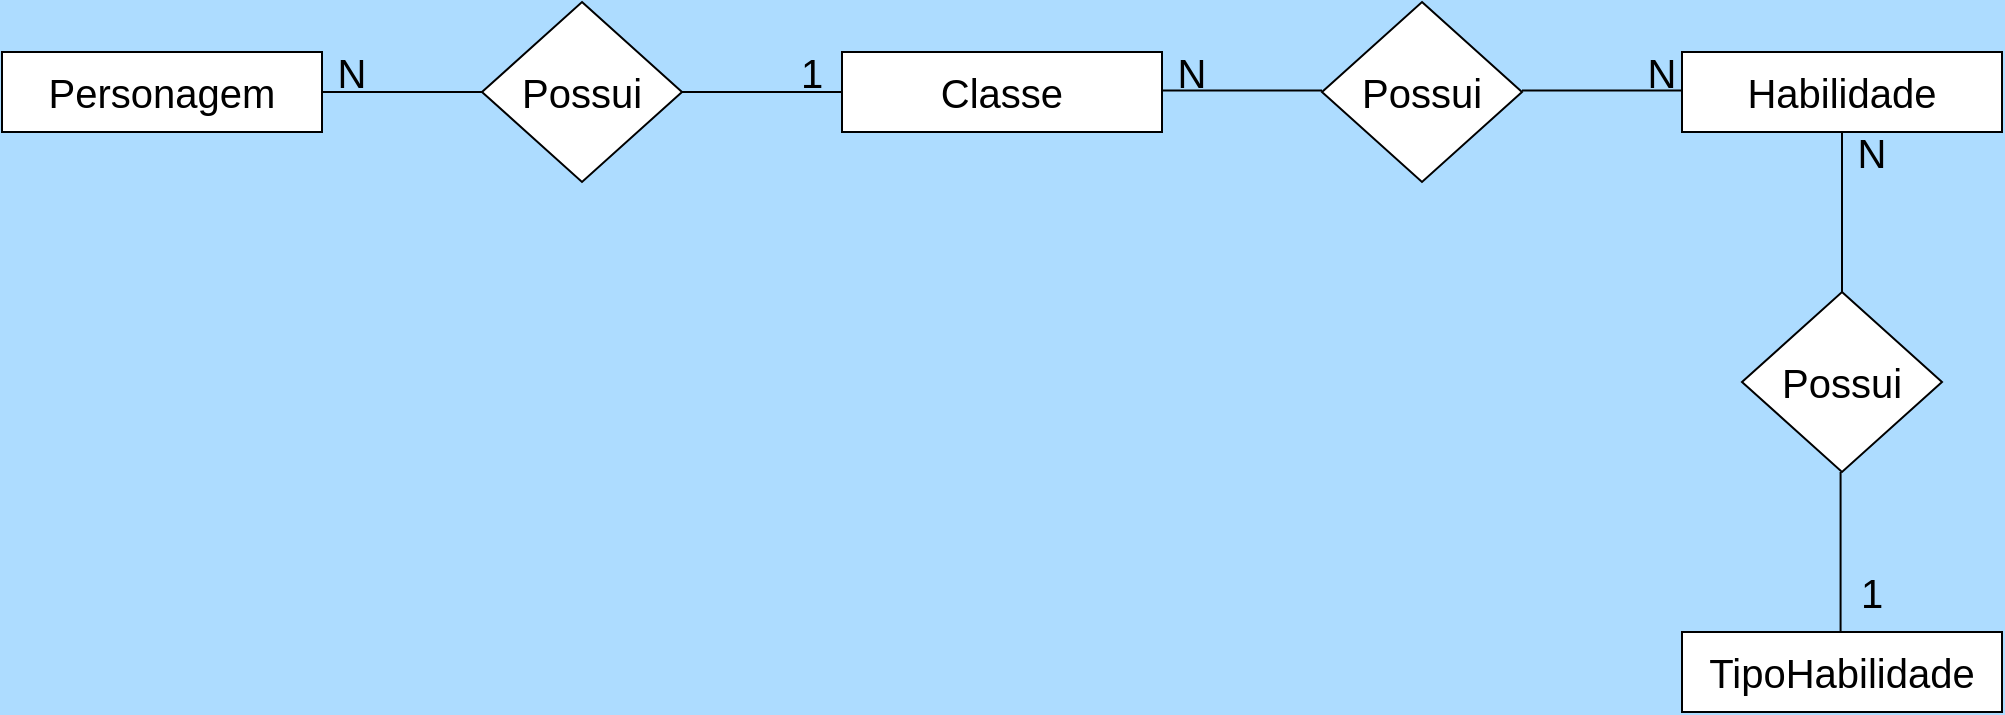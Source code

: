 <mxfile version="14.4.3" type="device"><diagram id="JO1ZYj_QaUOA1YGjQwPd" name="Page-1"><mxGraphModel dx="1021" dy="567" grid="1" gridSize="10" guides="1" tooltips="1" connect="1" arrows="1" fold="1" page="1" pageScale="1" pageWidth="1100" pageHeight="850" background="#ADDCFF" math="0" shadow="0"><root><mxCell id="0"/><mxCell id="1" parent="0"/><mxCell id="zTPzA0d7AtgBLBYXM85y-1" value="&lt;font style=&quot;font-size: 20px&quot;&gt;Personagem&lt;/font&gt;" style="rounded=0;whiteSpace=wrap;html=1;" vertex="1" parent="1"><mxGeometry x="40" y="80" width="160" height="40" as="geometry"/></mxCell><mxCell id="zTPzA0d7AtgBLBYXM85y-2" value="&lt;font style=&quot;font-size: 20px&quot;&gt;Possui&lt;/font&gt;" style="rhombus;whiteSpace=wrap;html=1;" vertex="1" parent="1"><mxGeometry x="280" y="55" width="100" height="90" as="geometry"/></mxCell><mxCell id="zTPzA0d7AtgBLBYXM85y-3" value="&lt;font style=&quot;font-size: 20px&quot;&gt;Classe&lt;/font&gt;" style="rounded=0;whiteSpace=wrap;html=1;" vertex="1" parent="1"><mxGeometry x="460" y="80" width="160" height="40" as="geometry"/></mxCell><mxCell id="zTPzA0d7AtgBLBYXM85y-4" value="&lt;font style=&quot;font-size: 20px&quot;&gt;Possui&lt;/font&gt;" style="rhombus;whiteSpace=wrap;html=1;" vertex="1" parent="1"><mxGeometry x="700" y="55" width="100" height="90" as="geometry"/></mxCell><mxCell id="zTPzA0d7AtgBLBYXM85y-5" value="&lt;font style=&quot;font-size: 20px&quot;&gt;Habilidade&lt;/font&gt;" style="rounded=0;whiteSpace=wrap;html=1;" vertex="1" parent="1"><mxGeometry x="880" y="80" width="160" height="40" as="geometry"/></mxCell><mxCell id="zTPzA0d7AtgBLBYXM85y-6" value="" style="endArrow=none;html=1;exitX=1;exitY=0.5;exitDx=0;exitDy=0;entryX=0;entryY=0.5;entryDx=0;entryDy=0;" edge="1" parent="1" source="zTPzA0d7AtgBLBYXM85y-1" target="zTPzA0d7AtgBLBYXM85y-2"><mxGeometry width="50" height="50" relative="1" as="geometry"><mxPoint x="210" y="210" as="sourcePoint"/><mxPoint x="260" y="160" as="targetPoint"/></mxGeometry></mxCell><mxCell id="zTPzA0d7AtgBLBYXM85y-7" value="" style="endArrow=none;html=1;exitX=1;exitY=0.5;exitDx=0;exitDy=0;entryX=0;entryY=0.5;entryDx=0;entryDy=0;" edge="1" parent="1"><mxGeometry width="50" height="50" relative="1" as="geometry"><mxPoint x="380" y="100" as="sourcePoint"/><mxPoint x="460" y="100" as="targetPoint"/></mxGeometry></mxCell><mxCell id="zTPzA0d7AtgBLBYXM85y-8" value="" style="endArrow=none;html=1;exitX=1;exitY=0.5;exitDx=0;exitDy=0;entryX=0;entryY=0.5;entryDx=0;entryDy=0;" edge="1" parent="1"><mxGeometry width="50" height="50" relative="1" as="geometry"><mxPoint x="620" y="99.29" as="sourcePoint"/><mxPoint x="700" y="99.29" as="targetPoint"/></mxGeometry></mxCell><mxCell id="zTPzA0d7AtgBLBYXM85y-9" value="" style="endArrow=none;html=1;exitX=1;exitY=0.5;exitDx=0;exitDy=0;entryX=0;entryY=0.5;entryDx=0;entryDy=0;" edge="1" parent="1"><mxGeometry width="50" height="50" relative="1" as="geometry"><mxPoint x="800" y="99.29" as="sourcePoint"/><mxPoint x="880" y="99.29" as="targetPoint"/></mxGeometry></mxCell><mxCell id="zTPzA0d7AtgBLBYXM85y-10" value="&lt;font style=&quot;font-size: 20px&quot;&gt;N&lt;/font&gt;" style="text;html=1;strokeColor=none;fillColor=none;align=center;verticalAlign=middle;whiteSpace=wrap;rounded=0;" vertex="1" parent="1"><mxGeometry x="190" y="70" width="50" height="40" as="geometry"/></mxCell><mxCell id="zTPzA0d7AtgBLBYXM85y-11" value="&lt;font style=&quot;font-size: 20px&quot;&gt;N&lt;/font&gt;" style="text;html=1;strokeColor=none;fillColor=none;align=center;verticalAlign=middle;whiteSpace=wrap;rounded=0;" vertex="1" parent="1"><mxGeometry x="830" y="70" width="80" height="40" as="geometry"/></mxCell><mxCell id="zTPzA0d7AtgBLBYXM85y-12" value="&lt;font style=&quot;font-size: 20px&quot;&gt;1&lt;/font&gt;" style="text;html=1;strokeColor=none;fillColor=none;align=center;verticalAlign=middle;whiteSpace=wrap;rounded=0;" vertex="1" parent="1"><mxGeometry x="420" y="70" width="50" height="40" as="geometry"/></mxCell><mxCell id="zTPzA0d7AtgBLBYXM85y-13" value="&lt;font style=&quot;font-size: 20px&quot;&gt;N&lt;/font&gt;" style="text;html=1;strokeColor=none;fillColor=none;align=center;verticalAlign=middle;whiteSpace=wrap;rounded=0;" vertex="1" parent="1"><mxGeometry x="610" y="70" width="50" height="40" as="geometry"/></mxCell><mxCell id="zTPzA0d7AtgBLBYXM85y-16" value="&lt;font style=&quot;font-size: 20px&quot;&gt;Possui&lt;/font&gt;" style="rhombus;whiteSpace=wrap;html=1;" vertex="1" parent="1"><mxGeometry x="910" y="200" width="100" height="90" as="geometry"/></mxCell><mxCell id="zTPzA0d7AtgBLBYXM85y-17" value="&lt;font style=&quot;font-size: 20px&quot;&gt;TipoHabilidade&lt;/font&gt;" style="rounded=0;whiteSpace=wrap;html=1;" vertex="1" parent="1"><mxGeometry x="880" y="370" width="160" height="40" as="geometry"/></mxCell><mxCell id="zTPzA0d7AtgBLBYXM85y-18" value="" style="endArrow=none;html=1;exitX=0.5;exitY=0;exitDx=0;exitDy=0;entryX=0.5;entryY=1;entryDx=0;entryDy=0;" edge="1" parent="1" source="zTPzA0d7AtgBLBYXM85y-16" target="zTPzA0d7AtgBLBYXM85y-5"><mxGeometry width="50" height="50" relative="1" as="geometry"><mxPoint x="940" y="170" as="sourcePoint"/><mxPoint x="990" y="120" as="targetPoint"/></mxGeometry></mxCell><mxCell id="zTPzA0d7AtgBLBYXM85y-19" value="" style="endArrow=none;html=1;exitX=0.5;exitY=0;exitDx=0;exitDy=0;entryX=0.5;entryY=1;entryDx=0;entryDy=0;" edge="1" parent="1"><mxGeometry width="50" height="50" relative="1" as="geometry"><mxPoint x="959.29" y="370" as="sourcePoint"/><mxPoint x="959.29" y="290" as="targetPoint"/></mxGeometry></mxCell><mxCell id="zTPzA0d7AtgBLBYXM85y-20" value="&lt;font style=&quot;font-size: 20px&quot;&gt;N&lt;/font&gt;" style="text;html=1;strokeColor=none;fillColor=none;align=center;verticalAlign=middle;whiteSpace=wrap;rounded=0;" vertex="1" parent="1"><mxGeometry x="950" y="110" width="50" height="40" as="geometry"/></mxCell><mxCell id="zTPzA0d7AtgBLBYXM85y-21" value="&lt;font style=&quot;font-size: 20px&quot;&gt;1&lt;/font&gt;" style="text;html=1;strokeColor=none;fillColor=none;align=center;verticalAlign=middle;whiteSpace=wrap;rounded=0;" vertex="1" parent="1"><mxGeometry x="950" y="330" width="50" height="40" as="geometry"/></mxCell></root></mxGraphModel></diagram></mxfile>